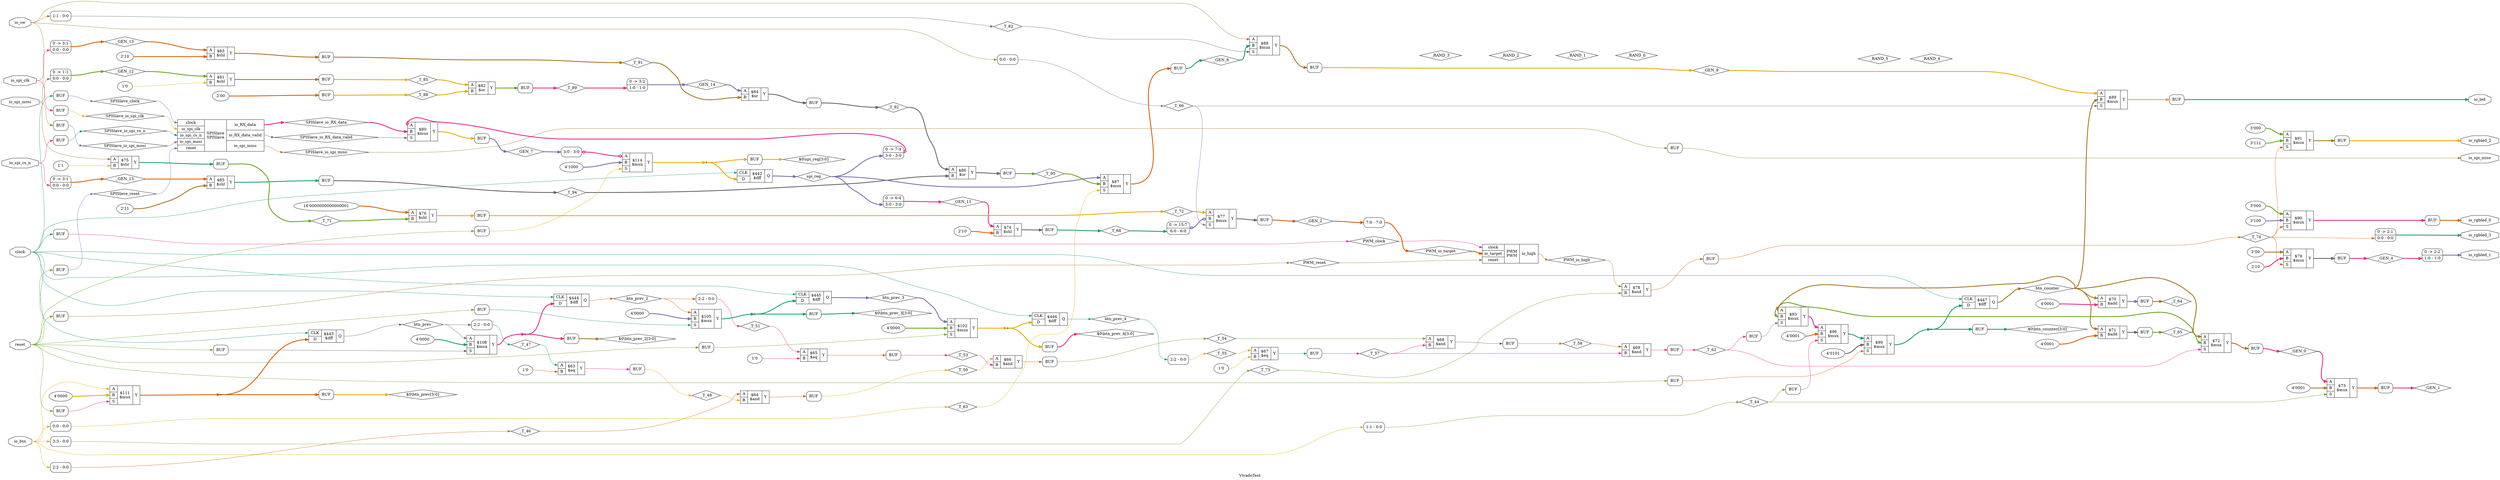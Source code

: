 digraph "VivadoTest" {
label="VivadoTest";
rankdir="LR";
remincross=true;
n52 [ shape=diamond, label="_GEN_9", color="black", fontcolor="black" ];
n53 [ shape=diamond, label="_GEN_8", color="black", fontcolor="black" ];
n54 [ shape=diamond, label="_T_95", color="black", fontcolor="black" ];
n55 [ shape=diamond, label="_T_94", color="black", fontcolor="black" ];
n56 [ shape=diamond, label="_GEN_15", color="black", fontcolor="black" ];
n57 [ shape=diamond, label="_T_92", color="black", fontcolor="black" ];
n58 [ shape=diamond, label="_GEN_14", color="black", fontcolor="black" ];
n59 [ shape=diamond, label="_T_91", color="black", fontcolor="black" ];
n60 [ shape=diamond, label="_GEN_13", color="black", fontcolor="black" ];
n61 [ shape=diamond, label="_T_89", color="black", fontcolor="black" ];
n62 [ shape=diamond, label="_T_88", color="black", fontcolor="black" ];
n63 [ shape=diamond, label="_T_85", color="black", fontcolor="black" ];
n64 [ shape=diamond, label="_GEN_12", color="black", fontcolor="black" ];
n65 [ shape=diamond, label="_T_83", color="black", fontcolor="black" ];
n66 [ shape=diamond, label="_T_82", color="black", fontcolor="black" ];
n67 [ shape=diamond, label="_GEN_7", color="black", fontcolor="black" ];
n68 [ shape=diamond, label="_GEN_4", color="black", fontcolor="black" ];
n69 [ shape=diamond, label="_T_74", color="black", fontcolor="black" ];
n70 [ shape=diamond, label="_T_73", color="black", fontcolor="black" ];
n71 [ shape=diamond, label="_GEN_2", color="black", fontcolor="black" ];
n72 [ shape=diamond, label="_T_72", color="black", fontcolor="black" ];
n73 [ shape=diamond, label="_T_71", color="black", fontcolor="black" ];
n74 [ shape=diamond, label="_T_68", color="black", fontcolor="black" ];
n75 [ shape=diamond, label="_GEN_11", color="black", fontcolor="black" ];
n76 [ shape=diamond, label="_T_66", color="black", fontcolor="black" ];
n77 [ shape=diamond, label="_GEN_1", color="black", fontcolor="black" ];
n78 [ shape=diamond, label="_GEN_0", color="black", fontcolor="black" ];
n79 [ shape=diamond, label="_T_65", color="black", fontcolor="black" ];
n80 [ shape=diamond, label="_T_64", color="black", fontcolor="black" ];
n81 [ shape=diamond, label="_T_62", color="black", fontcolor="black" ];
n82 [ shape=diamond, label="_T_58", color="black", fontcolor="black" ];
n83 [ shape=diamond, label="_T_57", color="black", fontcolor="black" ];
n84 [ shape=diamond, label="_T_55", color="black", fontcolor="black" ];
n85 [ shape=diamond, label="_T_54", color="black", fontcolor="black" ];
n86 [ shape=diamond, label="_T_53", color="black", fontcolor="black" ];
n87 [ shape=diamond, label="_T_51", color="black", fontcolor="black" ];
n88 [ shape=diamond, label="_T_50", color="black", fontcolor="black" ];
n89 [ shape=diamond, label="_T_49", color="black", fontcolor="black" ];
n90 [ shape=diamond, label="_T_47", color="black", fontcolor="black" ];
n91 [ shape=diamond, label="_T_46", color="black", fontcolor="black" ];
n92 [ shape=diamond, label="_T_44", color="black", fontcolor="black" ];
n93 [ shape=diamond, label="_RAND_5", color="black", fontcolor="black" ];
n94 [ shape=diamond, label="btn_counter", color="black", fontcolor="black" ];
n95 [ shape=diamond, label="_RAND_4", color="black", fontcolor="black" ];
n96 [ shape=diamond, label="btn_prev_4", color="black", fontcolor="black" ];
n97 [ shape=diamond, label="_RAND_3", color="black", fontcolor="black" ];
n98 [ shape=diamond, label="btn_prev_3", color="black", fontcolor="black" ];
n99 [ shape=diamond, label="_RAND_2", color="black", fontcolor="black" ];
n100 [ shape=diamond, label="btn_prev_2", color="black", fontcolor="black" ];
n101 [ shape=diamond, label="_RAND_1", color="black", fontcolor="black" ];
n102 [ shape=diamond, label="btn_prev", color="black", fontcolor="black" ];
n103 [ shape=diamond, label="_RAND_0", color="black", fontcolor="black" ];
n104 [ shape=diamond, label="spi_reg", color="black", fontcolor="black" ];
n105 [ shape=diamond, label="SPISlave_io_spi_cs_n", color="black", fontcolor="black" ];
n106 [ shape=diamond, label="SPISlave_io_spi_clk", color="black", fontcolor="black" ];
n107 [ shape=diamond, label="SPISlave_io_spi_miso", color="black", fontcolor="black" ];
n108 [ shape=diamond, label="SPISlave_io_spi_mosi", color="black", fontcolor="black" ];
n109 [ shape=diamond, label="SPISlave_io_RX_data", color="black", fontcolor="black" ];
n110 [ shape=diamond, label="SPISlave_io_RX_data_valid", color="black", fontcolor="black" ];
n111 [ shape=diamond, label="SPISlave_reset", color="black", fontcolor="black" ];
n112 [ shape=diamond, label="SPISlave_clock", color="black", fontcolor="black" ];
n113 [ shape=diamond, label="PWM_io_target", color="black", fontcolor="black" ];
n114 [ shape=diamond, label="PWM_io_high", color="black", fontcolor="black" ];
n115 [ shape=diamond, label="PWM_reset", color="black", fontcolor="black" ];
n116 [ shape=diamond, label="PWM_clock", color="black", fontcolor="black" ];
n117 [ shape=octagon, label="io_spi_cs_n", color="black", fontcolor="black" ];
n118 [ shape=octagon, label="io_spi_clk", color="black", fontcolor="black" ];
n119 [ shape=octagon, label="io_spi_miso", color="black", fontcolor="black" ];
n120 [ shape=octagon, label="io_spi_mosi", color="black", fontcolor="black" ];
n121 [ shape=octagon, label="io_rgbled_3", color="black", fontcolor="black" ];
n122 [ shape=octagon, label="io_rgbled_2", color="black", fontcolor="black" ];
n123 [ shape=octagon, label="io_rgbled_1", color="black", fontcolor="black" ];
n124 [ shape=octagon, label="io_rgbled_0", color="black", fontcolor="black" ];
n125 [ shape=octagon, label="io_led", color="black", fontcolor="black" ];
n126 [ shape=octagon, label="io_sw", color="black", fontcolor="black" ];
n127 [ shape=octagon, label="io_btn", color="black", fontcolor="black" ];
n128 [ shape=octagon, label="reset", color="black", fontcolor="black" ];
n129 [ shape=octagon, label="clock", color="black", fontcolor="black" ];
{ rank="source"; n117; n118; n120; n126; n127; n128; n129;}
{ rank="sink"; n119; n121; n122; n123; n124; n125;}
c133 [ shape=record, label="{{<p130> CLK|<p131> D}|$447\n$dff|{<p132> Q}}" ];
c134 [ shape=record, label="{{<p130> CLK|<p131> D}|$446\n$dff|{<p132> Q}}" ];
c135 [ shape=record, label="{{<p130> CLK|<p131> D}|$445\n$dff|{<p132> Q}}" ];
c136 [ shape=record, label="{{<p130> CLK|<p131> D}|$444\n$dff|{<p132> Q}}" ];
c137 [ shape=record, label="{{<p130> CLK|<p131> D}|$443\n$dff|{<p132> Q}}" ];
c138 [ shape=record, label="{{<p130> CLK|<p131> D}|$442\n$dff|{<p132> Q}}" ];
v0 [ label="4'1000" ];
c143 [ shape=record, label="{{<p139> A|<p140> B|<p141> S}|$114\n$mux|{<p142> Y}}" ];
x1 [ shape=record, style=rounded, label="<s0> 3:0 - 3:0 " ];
x1:e -> c143:p139:w [arrowhead=odiamond, arrowtail=odiamond, dir=both, colorscheme="dark28", color="4", fontcolor="4", style="setlinewidth(3)", label=""];
v2 [ label="4'0000" ];
c144 [ shape=record, label="{{<p139> A|<p140> B|<p141> S}|$111\n$mux|{<p142> Y}}" ];
v3 [ label="4'0000" ];
c145 [ shape=record, label="{{<p139> A|<p140> B|<p141> S}|$108\n$mux|{<p142> Y}}" ];
v4 [ label="4'0000" ];
c146 [ shape=record, label="{{<p139> A|<p140> B|<p141> S}|$105\n$mux|{<p142> Y}}" ];
v5 [ label="4'0000" ];
c147 [ shape=record, label="{{<p139> A|<p140> B|<p141> S}|$102\n$mux|{<p142> Y}}" ];
v6 [ label="4'0101" ];
c148 [ shape=record, label="{{<p139> A|<p140> B|<p141> S}|$99\n$mux|{<p142> Y}}" ];
v7 [ label="4'0001" ];
c149 [ shape=record, label="{{<p139> A|<p140> B|<p141> S}|$96\n$mux|{<p142> Y}}" ];
c150 [ shape=record, label="{{<p139> A|<p140> B|<p141> S}|$93\n$mux|{<p142> Y}}" ];
v8 [ label="3'111" ];
v9 [ label="3'000" ];
c151 [ shape=record, label="{{<p139> A|<p140> B|<p141> S}|$91\n$mux|{<p142> Y}}" ];
v10 [ label="3'100" ];
v11 [ label="3'000" ];
c152 [ shape=record, label="{{<p139> A|<p140> B|<p141> S}|$90\n$mux|{<p142> Y}}" ];
c153 [ shape=record, label="{{<p139> A|<p140> B|<p141> S}|$89\n$mux|{<p142> Y}}" ];
c154 [ shape=record, label="{{<p139> A|<p140> B|<p141> S}|$88\n$mux|{<p142> Y}}" ];
c155 [ shape=record, label="{{<p139> A|<p140> B|<p141> S}|$87\n$mux|{<p142> Y}}" ];
c156 [ shape=record, label="{{<p139> A|<p140> B}|$86\n$or|{<p142> Y}}" ];
v12 [ label="2'11" ];
c157 [ shape=record, label="{{<p139> A|<p140> B}|$85\n$shl|{<p142> Y}}" ];
c158 [ shape=record, label="{{<p139> A|<p140> B}|$84\n$or|{<p142> Y}}" ];
v13 [ label="2'10" ];
c159 [ shape=record, label="{{<p139> A|<p140> B}|$83\n$shl|{<p142> Y}}" ];
c160 [ shape=record, label="{{<p139> A|<p140> B}|$82\n$or|{<p142> Y}}" ];
v14 [ label="1'0" ];
c161 [ shape=record, label="{{<p139> A|<p140> B}|$81\n$shl|{<p142> Y}}" ];
c162 [ shape=record, label="{{<p139> A|<p140> B|<p141> S}|$80\n$mux|{<p142> Y}}" ];
x15 [ shape=record, style=rounded, label="0 -&gt; 7:4 |<s0> 3:0 - 3:0 " ];
x15:e -> c162:p139:w [arrowhead=odiamond, arrowtail=odiamond, dir=both, colorscheme="dark28", color="4", fontcolor="4", style="setlinewidth(3)", label=""];
v16 [ label="2'10" ];
v17 [ label="2'00" ];
c163 [ shape=record, label="{{<p139> A|<p140> B|<p141> S}|$79\n$mux|{<p142> Y}}" ];
c164 [ shape=record, label="{{<p139> A|<p140> B}|$78\n$and|{<p142> Y}}" ];
c165 [ shape=record, label="{{<p139> A|<p140> B|<p141> S}|$77\n$mux|{<p142> Y}}" ];
x18 [ shape=record, style=rounded, label="0 -&gt; 15:7 |<s0> 6:0 - 6:0 " ];
x18:e -> c165:p140:w [arrowhead=odiamond, arrowtail=odiamond, dir=both, colorscheme="dark28", color="3", fontcolor="3", style="setlinewidth(3)", label=""];
v19 [ label="16'0000000000000001" ];
c166 [ shape=record, label="{{<p139> A|<p140> B}|$76\n$shl|{<p142> Y}}" ];
v20 [ label="1'1" ];
c167 [ shape=record, label="{{<p139> A|<p140> B}|$75\n$shr|{<p142> Y}}" ];
v21 [ label="2'10" ];
c168 [ shape=record, label="{{<p139> A|<p140> B}|$74\n$shl|{<p142> Y}}" ];
v22 [ label="4'0001" ];
c169 [ shape=record, label="{{<p139> A|<p140> B|<p141> S}|$73\n$mux|{<p142> Y}}" ];
c170 [ shape=record, label="{{<p139> A|<p140> B|<p141> S}|$72\n$mux|{<p142> Y}}" ];
v23 [ label="4'0001" ];
c171 [ shape=record, label="{{<p139> A|<p140> B}|$71\n$add|{<p142> Y}}" ];
v24 [ label="4'0001" ];
c172 [ shape=record, label="{{<p139> A|<p140> B}|$70\n$add|{<p142> Y}}" ];
c173 [ shape=record, label="{{<p139> A|<p140> B}|$69\n$and|{<p142> Y}}" ];
c174 [ shape=record, label="{{<p139> A|<p140> B}|$68\n$and|{<p142> Y}}" ];
v25 [ label="1'0" ];
c175 [ shape=record, label="{{<p139> A|<p140> B}|$67\n$eq|{<p142> Y}}" ];
c176 [ shape=record, label="{{<p139> A|<p140> B}|$66\n$and|{<p142> Y}}" ];
v26 [ label="1'0" ];
c177 [ shape=record, label="{{<p139> A|<p140> B}|$65\n$eq|{<p142> Y}}" ];
c178 [ shape=record, label="{{<p139> A|<p140> B}|$64\n$and|{<p142> Y}}" ];
v27 [ label="1'0" ];
c179 [ shape=record, label="{{<p139> A|<p140> B}|$63\n$eq|{<p142> Y}}" ];
c182 [ shape=record, label="{{<p129> clock|<p118> io_spi_clk|<p117> io_spi_cs_n|<p120> io_spi_mosi|<p128> reset}|SPISlave\nSPISlave|{<p180> io_RX_data|<p181> io_RX_data_valid|<p119> io_spi_miso}}" ];
c185 [ shape=record, label="{{<p129> clock|<p183> io_target|<p128> reset}|PWM\nPWM|{<p184> io_high}}" ];
x28 [ shape=record, style=rounded, label="<s0> 1:1 - 0:0 " ];
x29 [ shape=record, style=rounded, label="<s0> 2:2 - 0:0 " ];
x30 [ shape=record, style=rounded, label="<s0> 2:2 - 0:0 " ];
x31 [shape=box, style=rounded, label="BUF"];
x32 [shape=box, style=rounded, label="BUF"];
x33 [ shape=record, style=rounded, label="<s0> 2:2 - 0:0 " ];
x34 [shape=box, style=rounded, label="BUF"];
x35 [shape=box, style=rounded, label="BUF"];
x36 [ shape=record, style=rounded, label="<s0> 2:2 - 0:0 " ];
x37 [shape=box, style=rounded, label="BUF"];
x38 [shape=box, style=rounded, label="BUF"];
x39 [shape=box, style=rounded, label="BUF"];
x40 [shape=box, style=rounded, label="BUF"];
x41 [shape=box, style=rounded, label="BUF"];
x42 [shape=box, style=rounded, label="BUF"];
x43 [shape=box, style=rounded, label="BUF"];
x44 [ shape=record, style=rounded, label="<s0> 0:0 - 0:0 " ];
x45 [ shape=record, style=rounded, label="0 -&gt; 6:4 |<s0> 3:0 - 3:0 " ];
x46 [shape=box, style=rounded, label="BUF"];
x47 [shape=box, style=rounded, label="BUF"];
x48 [shape=box, style=rounded, label="BUF"];
x49 [shape=box, style=rounded, label="BUF"];
x50 [ shape=record, style=rounded, label="<s0> 3:3 - 0:0 " ];
x51 [shape=box, style=rounded, label="BUF"];
x52 [shape=box, style=rounded, label="BUF"];
x53 [shape=box, style=rounded, label="BUF"];
x54 [ shape=record, style=rounded, label="<s0> 1:1 - 0:0 " ];
x55 [ shape=record, style=rounded, label="<s0> 0:0 - 0:0 " ];
x56 [ shape=record, style=rounded, label="0 -&gt; 1:1 |<s0> 0:0 - 0:0 " ];
x57 [shape=box, style=rounded, label="BUF"];
v58 [ label="2'00" ];
x59 [shape=box, style=rounded, label="BUF"];
x60 [shape=box, style=rounded, label="BUF"];
x61 [ shape=record, style=rounded, label="0 -&gt; 3:1 |<s0> 0:0 - 0:0 " ];
x62 [shape=box, style=rounded, label="BUF"];
x63 [ shape=record, style=rounded, label="0 -&gt; 3:2 |<s0> 1:0 - 1:0 " ];
x64 [shape=box, style=rounded, label="BUF"];
x65 [ shape=record, style=rounded, label="0 -&gt; 3:1 |<s0> 0:0 - 0:0 " ];
x66 [shape=box, style=rounded, label="BUF"];
x67 [shape=box, style=rounded, label="BUF"];
x68 [shape=box, style=rounded, label="BUF"];
x69 [shape=box, style=rounded, label="BUF"];
x70 [shape=box, style=rounded, label="BUF"];
x71 [shape=box, style=rounded, label="BUF"];
x72 [ shape=record, style=rounded, label="0 -&gt; 2:2 |<s0> 1:0 - 1:0 " ];
x73 [shape=box, style=rounded, label="BUF"];
x74 [ shape=record, style=rounded, label="0 -&gt; 2:1 |<s0> 0:0 - 0:0 " ];
x75 [shape=box, style=rounded, label="BUF"];
x76 [shape=box, style=rounded, label="BUF"];
x77 [shape=box, style=rounded, label="BUF"];
x78 [ shape=record, style=rounded, label="<s0> 7:0 - 7:0 " ];
x79 [shape=box, style=rounded, label="BUF"];
x80 [shape=box, style=rounded, label="BUF"];
x81 [shape=box, style=rounded, label="BUF"];
x82 [shape=box, style=rounded, label="BUF"];
x83 [shape=box, style=rounded, label="BUF"];
x84 [shape=box, style=rounded, label="BUF"];
x85 [shape=box, style=rounded, label="BUF"];
x86 [shape=box, style=rounded, label="BUF"];
x87 [shape=box, style=rounded, label="BUF"];
x88 [shape=box, style=rounded, label="BUF"];
x89 [shape=box, style=rounded, label="BUF"];
x90 [shape=box, style=rounded, label="BUF"];
x91 [shape=box, style=rounded, label="BUF"];
x92 [shape=box, style=rounded, label="BUF"];
x93 [shape=box, style=rounded, label="BUF"];
x94 [shape=box, style=rounded, label="BUF"];
x95 [shape=box, style=rounded, label="BUF"];
x96 [shape=box, style=rounded, label="BUF"];
x97 [shape=box, style=rounded, label="BUF"];
n1 [ shape=point ];
c143:p142:e -> n1:w [colorscheme="dark28", color="6", fontcolor="6", style="setlinewidth(3)", label=""];
n1:e -> c138:p131:w [colorscheme="dark28", color="6", fontcolor="6", style="setlinewidth(3)", label=""];
n1:e -> x97:w:w [colorscheme="dark28", color="6", fontcolor="6", style="setlinewidth(3)", label=""];
x88:e:e -> c147:p141:w [colorscheme="dark28", color="5", fontcolor="5", label=""];
c136:p132:e -> n100:w [colorscheme="dark28", color="2", fontcolor="2", label=""];
n100:e -> c146:p139:w [colorscheme="dark28", color="2", fontcolor="2", label=""];
n100:e -> x33:s0:w [colorscheme="dark28", color="2", fontcolor="2", label=""];
c137:p132:e -> n102:w [colorscheme="dark28", color="8", fontcolor="8", label=""];
n102:e -> c145:p139:w [colorscheme="dark28", color="8", fontcolor="8", label=""];
n102:e -> x30:s0:w [colorscheme="dark28", color="8", fontcolor="8", label=""];
c138:p132:e -> n104:w [colorscheme="dark28", color="3", fontcolor="3", style="setlinewidth(3)", label=""];
n104:e -> c155:p139:w [colorscheme="dark28", color="3", fontcolor="3", style="setlinewidth(3)", label=""];
n104:e -> x15:s0:w [colorscheme="dark28", color="3", fontcolor="3", style="setlinewidth(3)", label=""];
n104:e -> x45:s0:w [colorscheme="dark28", color="3", fontcolor="3", style="setlinewidth(3)", label=""];
x83:e:e -> n105:w [colorscheme="dark28", color="1", fontcolor="1", label=""];
n105:e -> c182:p117:w [colorscheme="dark28", color="1", fontcolor="1", label=""];
x82:e:e -> n106:w [colorscheme="dark28", color="6", fontcolor="6", label=""];
n106:e -> c182:p118:w [colorscheme="dark28", color="6", fontcolor="6", label=""];
c182:p119:e -> n107:w [colorscheme="dark28", color="7", fontcolor="7", label=""];
n107:e -> x75:w:w [colorscheme="dark28", color="7", fontcolor="7", label=""];
x81:e:e -> n108:w [colorscheme="dark28", color="3", fontcolor="3", label=""];
n108:e -> c182:p120:w [colorscheme="dark28", color="3", fontcolor="3", label=""];
c182:p180:e -> n109:w [colorscheme="dark28", color="4", fontcolor="4", style="setlinewidth(3)", label=""];
n109:e -> c162:p140:w [colorscheme="dark28", color="4", fontcolor="4", style="setlinewidth(3)", label=""];
n11 [ shape=point ];
c148:p142:e -> n11:w [colorscheme="dark28", color="1", fontcolor="1", style="setlinewidth(3)", label=""];
n11:e -> c133:p131:w [colorscheme="dark28", color="1", fontcolor="1", style="setlinewidth(3)", label=""];
n11:e -> x87:w:w [colorscheme="dark28", color="1", fontcolor="1", style="setlinewidth(3)", label=""];
c182:p181:e -> n110:w [colorscheme="dark28", color="8", fontcolor="8", label=""];
n110:e -> c162:p141:w [colorscheme="dark28", color="8", fontcolor="8", label=""];
x80:e:e -> n111:w [colorscheme="dark28", color="3", fontcolor="3", label=""];
n111:e -> c182:p128:w [colorscheme="dark28", color="3", fontcolor="3", label=""];
x79:e:e -> n112:w [colorscheme="dark28", color="3", fontcolor="3", label=""];
n112:e -> c182:p129:w [colorscheme="dark28", color="3", fontcolor="3", label=""];
x78:e -> n113:w [colorscheme="dark28", color="2", fontcolor="2", style="setlinewidth(3)", label=""];
n113:e -> c185:p183:w [colorscheme="dark28", color="2", fontcolor="2", style="setlinewidth(3)", label=""];
c185:p184:e -> n114:w [colorscheme="dark28", color="7", fontcolor="7", label=""];
n114:e -> c164:p139:w [colorscheme="dark28", color="7", fontcolor="7", label=""];
x77:e:e -> n115:w [colorscheme="dark28", color="7", fontcolor="7", label=""];
n115:e -> c185:p128:w [colorscheme="dark28", color="7", fontcolor="7", label=""];
x76:e:e -> n116:w [colorscheme="dark28", color="4", fontcolor="4", label=""];
n116:e -> c185:p129:w [colorscheme="dark28", color="4", fontcolor="4", label=""];
n117:e -> x65:s0:w [colorscheme="dark28", color="4", fontcolor="4", label=""];
n117:e -> x83:w:w [colorscheme="dark28", color="4", fontcolor="4", label=""];
n118:e -> x61:s0:w [colorscheme="dark28", color="4", fontcolor="4", label=""];
n118:e -> x82:w:w [colorscheme="dark28", color="4", fontcolor="4", label=""];
x75:e:e -> n119:w [colorscheme="dark28", color="7", fontcolor="7", label=""];
x86:e:e -> c148:p141:w [colorscheme="dark28", color="2", fontcolor="2", label=""];
n120:e -> x56:s0:w [colorscheme="dark28", color="7", fontcolor="7", label=""];
n120:e -> x81:w:w [colorscheme="dark28", color="7", fontcolor="7", label=""];
x74:e -> n121:w [colorscheme="dark28", color="1", fontcolor="1", style="setlinewidth(3)", label=""];
x73:e:e -> n122:w [colorscheme="dark28", color="6", fontcolor="6", style="setlinewidth(3)", label=""];
x72:e -> n123:w [colorscheme="dark28", color="3", fontcolor="3", style="setlinewidth(3)", label=""];
x71:e:e -> n124:w [colorscheme="dark28", color="2", fontcolor="2", style="setlinewidth(3)", label=""];
x70:e:e -> n125:w [colorscheme="dark28", color="1", fontcolor="1", style="setlinewidth(3)", label=""];
n126:e -> c154:p139:w [colorscheme="dark28", color="7", fontcolor="7", label=""];
n126:e -> c167:p139:w [colorscheme="dark28", color="7", fontcolor="7", label=""];
n126:e -> x44:s0:w [colorscheme="dark28", color="7", fontcolor="7", label=""];
n126:e -> x54:s0:w [colorscheme="dark28", color="7", fontcolor="7", label=""];
n127:e -> c144:p139:w [colorscheme="dark28", color="6", fontcolor="6", label=""];
n127:e -> x28:s0:w [colorscheme="dark28", color="6", fontcolor="6", label=""];
n127:e -> x29:s0:w [colorscheme="dark28", color="6", fontcolor="6", label=""];
n127:e -> x50:s0:w [colorscheme="dark28", color="6", fontcolor="6", label=""];
n127:e -> x55:s0:w [colorscheme="dark28", color="6", fontcolor="6", label=""];
n128:e -> x77:w:w [colorscheme="dark28", color="5", fontcolor="5", label=""];
n128:e -> x80:w:w [colorscheme="dark28", color="5", fontcolor="5", label=""];
n128:e -> x86:w:w [colorscheme="dark28", color="5", fontcolor="5", label=""];
n128:e -> x88:w:w [colorscheme="dark28", color="5", fontcolor="5", label=""];
n128:e -> x90:w:w [colorscheme="dark28", color="5", fontcolor="5", label=""];
n128:e -> x92:w:w [colorscheme="dark28", color="5", fontcolor="5", label=""];
n128:e -> x94:w:w [colorscheme="dark28", color="5", fontcolor="5", label=""];
n128:e -> x96:w:w [colorscheme="dark28", color="5", fontcolor="5", label=""];
n129:e -> c133:p130:w [colorscheme="dark28", color="1", fontcolor="1", label=""];
n129:e -> c134:p130:w [colorscheme="dark28", color="1", fontcolor="1", label=""];
n129:e -> c135:p130:w [colorscheme="dark28", color="1", fontcolor="1", label=""];
n129:e -> c136:p130:w [colorscheme="dark28", color="1", fontcolor="1", label=""];
n129:e -> c137:p130:w [colorscheme="dark28", color="1", fontcolor="1", label=""];
n129:e -> c138:p130:w [colorscheme="dark28", color="1", fontcolor="1", label=""];
n129:e -> x76:w:w [colorscheme="dark28", color="1", fontcolor="1", label=""];
n129:e -> x79:w:w [colorscheme="dark28", color="1", fontcolor="1", label=""];
c149:p142:e -> c148:p139:w [colorscheme="dark28", color="1", fontcolor="1", style="setlinewidth(3)", label=""];
x85:e:e -> c149:p141:w [colorscheme="dark28", color="4", fontcolor="4", label=""];
c150:p142:e -> c149:p139:w [colorscheme="dark28", color="4", fontcolor="4", style="setlinewidth(3)", label=""];
x84:e:e -> c150:p141:w [colorscheme="dark28", color="3", fontcolor="3", label=""];
n17 [ shape=diamond, label="$0\\btn_counter[3:0]" ];
x87:e:e -> n17:w [colorscheme="dark28", color="1", fontcolor="1", style="setlinewidth(3)", label=""];
n18 [ shape=diamond, label="$0\\btn_prev_4[3:0]" ];
x89:e:e -> n18:w [colorscheme="dark28", color="4", fontcolor="4", style="setlinewidth(3)", label=""];
n19 [ shape=diamond, label="$0\\btn_prev_3[3:0]" ];
x91:e:e -> n19:w [colorscheme="dark28", color="1", fontcolor="1", style="setlinewidth(3)", label=""];
x96:e:e -> c143:p141:w [colorscheme="dark28", color="6", fontcolor="6", label=""];
n20 [ shape=diamond, label="$0\\btn_prev_2[3:0]" ];
x93:e:e -> n20:w [colorscheme="dark28", color="7", fontcolor="7", style="setlinewidth(3)", label=""];
n21 [ shape=diamond, label="$0\\btn_prev[3:0]" ];
x95:e:e -> n21:w [colorscheme="dark28", color="6", fontcolor="6", style="setlinewidth(3)", label=""];
n22 [ shape=diamond, label="$0\\spi_reg[3:0]" ];
x97:e:e -> n22:w [colorscheme="dark28", color="6", fontcolor="6", style="setlinewidth(3)", label=""];
c151:p142:e -> x73:w:w [colorscheme="dark28", color="7", fontcolor="7", style="setlinewidth(3)", label=""];
c152:p142:e -> x71:w:w [colorscheme="dark28", color="4", fontcolor="4", style="setlinewidth(3)", label=""];
c153:p142:e -> x70:w:w [colorscheme="dark28", color="6", fontcolor="6", style="setlinewidth(3)", label=""];
c154:p142:e -> x69:w:w [colorscheme="dark28", color="7", fontcolor="7", style="setlinewidth(3)", label=""];
c155:p142:e -> x68:w:w [colorscheme="dark28", color="2", fontcolor="2", style="setlinewidth(3)", label=""];
c156:p142:e -> x67:w:w [colorscheme="dark28", color="8", fontcolor="8", style="setlinewidth(3)", label=""];
c157:p142:e -> x66:w:w [colorscheme="dark28", color="1", fontcolor="1", style="setlinewidth(3)", label=""];
n3 [ shape=point ];
c144:p142:e -> n3:w [colorscheme="dark28", color="2", fontcolor="2", style="setlinewidth(3)", label=""];
n3:e -> c137:p131:w [colorscheme="dark28", color="2", fontcolor="2", style="setlinewidth(3)", label=""];
n3:e -> x95:w:w [colorscheme="dark28", color="2", fontcolor="2", style="setlinewidth(3)", label=""];
c158:p142:e -> x64:w:w [colorscheme="dark28", color="8", fontcolor="8", style="setlinewidth(3)", label=""];
c159:p142:e -> x62:w:w [colorscheme="dark28", color="7", fontcolor="7", style="setlinewidth(3)", label=""];
c160:p142:e -> x60:w:w [colorscheme="dark28", color="5", fontcolor="5", style="setlinewidth(3)", label=""];
c161:p142:e -> x57:w:w [colorscheme="dark28", color="7", fontcolor="7", style="setlinewidth(3)", label=""];
c162:p142:e -> x53:w:w [colorscheme="dark28", color="6", fontcolor="6", style="setlinewidth(3)", label=""];
c163:p142:e -> x52:w:w [colorscheme="dark28", color="8", fontcolor="8", style="setlinewidth(3)", label=""];
c164:p142:e -> x51:w:w [colorscheme="dark28", color="2", fontcolor="2", label=""];
c165:p142:e -> x49:w:w [colorscheme="dark28", color="8", fontcolor="8", style="setlinewidth(3)", label=""];
c166:p142:e -> x48:w:w [colorscheme="dark28", color="6", fontcolor="6", style="setlinewidth(3)", label=""];
c167:p142:e -> x47:w:w [colorscheme="dark28", color="1", fontcolor="1", style="setlinewidth(3)", label=""];
x94:e:e -> c144:p141:w [colorscheme="dark28", color="4", fontcolor="4", label=""];
c168:p142:e -> x46:w:w [colorscheme="dark28", color="8", fontcolor="8", style="setlinewidth(3)", label=""];
c169:p142:e -> x43:w:w [colorscheme="dark28", color="2", fontcolor="2", style="setlinewidth(3)", label=""];
c170:p142:e -> x42:w:w [colorscheme="dark28", color="7", fontcolor="7", style="setlinewidth(3)", label=""];
c171:p142:e -> x41:w:w [colorscheme="dark28", color="8", fontcolor="8", style="setlinewidth(3)", label=""];
c172:p142:e -> x40:w:w [colorscheme="dark28", color="3", fontcolor="3", style="setlinewidth(3)", label=""];
c173:p142:e -> x39:w:w [colorscheme="dark28", color="4", fontcolor="4", label=""];
c174:p142:e -> x38:w:w [colorscheme="dark28", color="8", fontcolor="8", label=""];
c175:p142:e -> x37:w:w [colorscheme="dark28", color="1", fontcolor="1", label=""];
c176:p142:e -> x35:w:w [colorscheme="dark28", color="2", fontcolor="2", label=""];
c177:p142:e -> x34:w:w [colorscheme="dark28", color="2", fontcolor="2", label=""];
n5 [ shape=point ];
c145:p142:e -> n5:w [colorscheme="dark28", color="4", fontcolor="4", style="setlinewidth(3)", label=""];
n5:e -> c136:p131:w [colorscheme="dark28", color="4", fontcolor="4", style="setlinewidth(3)", label=""];
n5:e -> x93:w:w [colorscheme="dark28", color="4", fontcolor="4", style="setlinewidth(3)", label=""];
c178:p142:e -> x32:w:w [colorscheme="dark28", color="2", fontcolor="2", label=""];
c179:p142:e -> x31:w:w [colorscheme="dark28", color="4", fontcolor="4", label=""];
x69:e:e -> n52:w [colorscheme="dark28", color="6", fontcolor="6", style="setlinewidth(3)", label=""];
n52:e -> c153:p139:w [colorscheme="dark28", color="6", fontcolor="6", style="setlinewidth(3)", label=""];
x68:e:e -> n53:w [colorscheme="dark28", color="1", fontcolor="1", style="setlinewidth(3)", label=""];
n53:e -> c154:p140:w [colorscheme="dark28", color="1", fontcolor="1", style="setlinewidth(3)", label=""];
x67:e:e -> n54:w [colorscheme="dark28", color="5", fontcolor="5", style="setlinewidth(3)", label=""];
n54:e -> c155:p140:w [colorscheme="dark28", color="5", fontcolor="5", style="setlinewidth(3)", label=""];
x66:e:e -> n55:w [colorscheme="dark28", color="8", fontcolor="8", style="setlinewidth(3)", label=""];
n55:e -> c156:p140:w [colorscheme="dark28", color="8", fontcolor="8", style="setlinewidth(3)", label=""];
x65:e -> n56:w [colorscheme="dark28", color="2", fontcolor="2", style="setlinewidth(3)", label=""];
n56:e -> c157:p139:w [colorscheme="dark28", color="2", fontcolor="2", style="setlinewidth(3)", label=""];
x64:e:e -> n57:w [colorscheme="dark28", color="8", fontcolor="8", style="setlinewidth(3)", label=""];
n57:e -> c156:p139:w [colorscheme="dark28", color="8", fontcolor="8", style="setlinewidth(3)", label=""];
x63:e -> n58:w [colorscheme="dark28", color="3", fontcolor="3", style="setlinewidth(3)", label=""];
n58:e -> c158:p139:w [colorscheme="dark28", color="3", fontcolor="3", style="setlinewidth(3)", label=""];
x62:e:e -> n59:w [colorscheme="dark28", color="7", fontcolor="7", style="setlinewidth(3)", label=""];
n59:e -> c158:p140:w [colorscheme="dark28", color="7", fontcolor="7", style="setlinewidth(3)", label=""];
x92:e:e -> c145:p141:w [colorscheme="dark28", color="8", fontcolor="8", label=""];
x61:e -> n60:w [colorscheme="dark28", color="2", fontcolor="2", style="setlinewidth(3)", label=""];
n60:e -> c159:p139:w [colorscheme="dark28", color="2", fontcolor="2", style="setlinewidth(3)", label=""];
x60:e:e -> n61:w [colorscheme="dark28", color="4", fontcolor="4", style="setlinewidth(3)", label=""];
n61:e -> x63:s0:w [colorscheme="dark28", color="4", fontcolor="4", style="setlinewidth(3)", label=""];
x59:e:e -> n62:w [colorscheme="dark28", color="6", fontcolor="6", style="setlinewidth(3)", label=""];
n62:e -> c160:p140:w [colorscheme="dark28", color="6", fontcolor="6", style="setlinewidth(3)", label=""];
x57:e:e -> n63:w [colorscheme="dark28", color="6", fontcolor="6", style="setlinewidth(3)", label=""];
n63:e -> c160:p139:w [colorscheme="dark28", color="6", fontcolor="6", style="setlinewidth(3)", label=""];
x56:e -> n64:w [colorscheme="dark28", color="5", fontcolor="5", style="setlinewidth(3)", label=""];
n64:e -> c161:p139:w [colorscheme="dark28", color="5", fontcolor="5", style="setlinewidth(3)", label=""];
x55:e -> n65:w [colorscheme="dark28", color="6", fontcolor="6", label=""];
n65:e -> c155:p141:w [colorscheme="dark28", color="6", fontcolor="6", label=""];
x54:e -> n66:w [colorscheme="dark28", color="8", fontcolor="8", label=""];
n66:e -> c154:p141:w [colorscheme="dark28", color="8", fontcolor="8", label=""];
x53:e:e -> n67:w [colorscheme="dark28", color="3", fontcolor="3", style="setlinewidth(3)", label=""];
n67:e -> x1:s0:w [colorscheme="dark28", color="3", fontcolor="3", style="setlinewidth(3)", label=""];
x52:e:e -> n68:w [colorscheme="dark28", color="4", fontcolor="4", style="setlinewidth(3)", label=""];
n68:e -> x72:s0:w [colorscheme="dark28", color="4", fontcolor="4", style="setlinewidth(3)", label=""];
x51:e:e -> n69:w [colorscheme="dark28", color="2", fontcolor="2", label=""];
n69:e -> c151:p141:w [colorscheme="dark28", color="2", fontcolor="2", label=""];
n69:e -> c152:p141:w [colorscheme="dark28", color="2", fontcolor="2", label=""];
n69:e -> c163:p141:w [colorscheme="dark28", color="2", fontcolor="2", label=""];
n69:e -> x74:s0:w [colorscheme="dark28", color="2", fontcolor="2", label=""];
n7 [ shape=point ];
c146:p142:e -> n7:w [colorscheme="dark28", color="1", fontcolor="1", style="setlinewidth(3)", label=""];
n7:e -> c135:p131:w [colorscheme="dark28", color="1", fontcolor="1", style="setlinewidth(3)", label=""];
n7:e -> x91:w:w [colorscheme="dark28", color="1", fontcolor="1", style="setlinewidth(3)", label=""];
x50:e -> n70:w [colorscheme="dark28", color="5", fontcolor="5", label=""];
n70:e -> c164:p140:w [colorscheme="dark28", color="5", fontcolor="5", label=""];
x49:e:e -> n71:w [colorscheme="dark28", color="2", fontcolor="2", style="setlinewidth(3)", label=""];
n71:e -> x78:s0:w [colorscheme="dark28", color="2", fontcolor="2", style="setlinewidth(3)", label=""];
x48:e:e -> n72:w [colorscheme="dark28", color="6", fontcolor="6", style="setlinewidth(3)", label=""];
n72:e -> c165:p139:w [colorscheme="dark28", color="6", fontcolor="6", style="setlinewidth(3)", label=""];
x47:e:e -> n73:w [colorscheme="dark28", color="5", fontcolor="5", style="setlinewidth(3)", label=""];
n73:e -> c166:p140:w [colorscheme="dark28", color="5", fontcolor="5", style="setlinewidth(3)", label=""];
x46:e:e -> n74:w [colorscheme="dark28", color="1", fontcolor="1", style="setlinewidth(3)", label=""];
n74:e -> x18:s0:w [colorscheme="dark28", color="1", fontcolor="1", style="setlinewidth(3)", label=""];
x45:e -> n75:w [colorscheme="dark28", color="4", fontcolor="4", style="setlinewidth(3)", label=""];
n75:e -> c168:p139:w [colorscheme="dark28", color="4", fontcolor="4", style="setlinewidth(3)", label=""];
x44:e -> n76:w [colorscheme="dark28", color="3", fontcolor="3", label=""];
n76:e -> c153:p141:w [colorscheme="dark28", color="3", fontcolor="3", label=""];
n76:e -> c165:p141:w [colorscheme="dark28", color="3", fontcolor="3", label=""];
x43:e:e -> n77:w [colorscheme="dark28", color="4", fontcolor="4", style="setlinewidth(3)", label=""];
x42:e:e -> n78:w [colorscheme="dark28", color="4", fontcolor="4", style="setlinewidth(3)", label=""];
n78:e -> c169:p139:w [colorscheme="dark28", color="4", fontcolor="4", style="setlinewidth(3)", label=""];
x41:e:e -> n79:w [colorscheme="dark28", color="5", fontcolor="5", style="setlinewidth(3)", label=""];
n79:e -> c150:p140:w [colorscheme="dark28", color="5", fontcolor="5", style="setlinewidth(3)", label=""];
n79:e -> c170:p140:w [colorscheme="dark28", color="5", fontcolor="5", style="setlinewidth(3)", label=""];
x90:e:e -> c146:p141:w [colorscheme="dark28", color="1", fontcolor="1", label=""];
x40:e:e -> n80:w [colorscheme="dark28", color="7", fontcolor="7", style="setlinewidth(3)", label=""];
x39:e:e -> n81:w [colorscheme="dark28", color="4", fontcolor="4", label=""];
n81:e -> c170:p141:w [colorscheme="dark28", color="4", fontcolor="4", label=""];
n81:e -> x84:w:w [colorscheme="dark28", color="4", fontcolor="4", label=""];
x38:e:e -> n82:w [colorscheme="dark28", color="2", fontcolor="2", label=""];
n82:e -> c173:p139:w [colorscheme="dark28", color="2", fontcolor="2", label=""];
x37:e:e -> n83:w [colorscheme="dark28", color="4", fontcolor="4", label=""];
n83:e -> c173:p140:w [colorscheme="dark28", color="4", fontcolor="4", label=""];
n83:e -> c174:p140:w [colorscheme="dark28", color="4", fontcolor="4", label=""];
x36:e -> n84:w [colorscheme="dark28", color="6", fontcolor="6", label=""];
n84:e -> c175:p139:w [colorscheme="dark28", color="6", fontcolor="6", label=""];
x35:e:e -> n85:w [colorscheme="dark28", color="5", fontcolor="5", label=""];
n85:e -> c174:p139:w [colorscheme="dark28", color="5", fontcolor="5", label=""];
x34:e:e -> n86:w [colorscheme="dark28", color="4", fontcolor="4", label=""];
n86:e -> c176:p140:w [colorscheme="dark28", color="4", fontcolor="4", label=""];
x33:e -> n87:w [colorscheme="dark28", color="4", fontcolor="4", label=""];
n87:e -> c177:p139:w [colorscheme="dark28", color="4", fontcolor="4", label=""];
x32:e:e -> n88:w [colorscheme="dark28", color="6", fontcolor="6", label=""];
n88:e -> c176:p139:w [colorscheme="dark28", color="6", fontcolor="6", label=""];
x31:e:e -> n89:w [colorscheme="dark28", color="6", fontcolor="6", label=""];
n89:e -> c178:p140:w [colorscheme="dark28", color="6", fontcolor="6", label=""];
n9 [ shape=point ];
c147:p142:e -> n9:w [colorscheme="dark28", color="6", fontcolor="6", style="setlinewidth(3)", label=""];
n9:e -> c134:p131:w [colorscheme="dark28", color="6", fontcolor="6", style="setlinewidth(3)", label=""];
n9:e -> x89:w:w [colorscheme="dark28", color="6", fontcolor="6", style="setlinewidth(3)", label=""];
x30:e -> n90:w [colorscheme="dark28", color="1", fontcolor="1", label=""];
n90:e -> c179:p139:w [colorscheme="dark28", color="1", fontcolor="1", label=""];
x29:e -> n91:w [colorscheme="dark28", color="2", fontcolor="2", label=""];
n91:e -> c178:p139:w [colorscheme="dark28", color="2", fontcolor="2", label=""];
x28:e -> n92:w [colorscheme="dark28", color="5", fontcolor="5", label=""];
n92:e -> c169:p141:w [colorscheme="dark28", color="5", fontcolor="5", label=""];
n92:e -> x85:w:w [colorscheme="dark28", color="5", fontcolor="5", label=""];
c133:p132:e -> n94:w [colorscheme="dark28", color="7", fontcolor="7", style="setlinewidth(3)", label=""];
n94:e -> c150:p139:w [colorscheme="dark28", color="7", fontcolor="7", style="setlinewidth(3)", label=""];
n94:e -> c153:p140:w [colorscheme="dark28", color="7", fontcolor="7", style="setlinewidth(3)", label=""];
n94:e -> c170:p139:w [colorscheme="dark28", color="7", fontcolor="7", style="setlinewidth(3)", label=""];
n94:e -> c171:p139:w [colorscheme="dark28", color="7", fontcolor="7", style="setlinewidth(3)", label=""];
n94:e -> c172:p139:w [colorscheme="dark28", color="7", fontcolor="7", style="setlinewidth(3)", label=""];
c134:p132:e -> n96:w [colorscheme="dark28", color="1", fontcolor="1", label=""];
n96:e -> x36:s0:w [colorscheme="dark28", color="1", fontcolor="1", label=""];
c135:p132:e -> n98:w [colorscheme="dark28", color="3", fontcolor="3", style="setlinewidth(3)", label=""];
n98:e -> c147:p139:w [colorscheme="dark28", color="3", fontcolor="3", style="setlinewidth(3)", label=""];
v0:e -> c143:p140:w [colorscheme="dark28", color="3", fontcolor="3", style="setlinewidth(3)", label=""];
v10:e -> c152:p140:w [colorscheme="dark28", color="3", fontcolor="3", style="setlinewidth(3)", label=""];
v11:e -> c152:p139:w [colorscheme="dark28", color="5", fontcolor="5", style="setlinewidth(3)", label=""];
v12:e -> c157:p140:w [colorscheme="dark28", color="7", fontcolor="7", style="setlinewidth(3)", label=""];
v13:e -> c159:p140:w [colorscheme="dark28", color="2", fontcolor="2", style="setlinewidth(3)", label=""];
v14:e -> c161:p140:w [colorscheme="dark28", color="6", fontcolor="6", label=""];
v16:e -> c163:p140:w [colorscheme="dark28", color="4", fontcolor="4", style="setlinewidth(3)", label=""];
v17:e -> c163:p139:w [colorscheme="dark28", color="7", fontcolor="7", style="setlinewidth(3)", label=""];
v19:e -> c166:p139:w [colorscheme="dark28", color="2", fontcolor="2", style="setlinewidth(3)", label=""];
v2:e -> c144:p140:w [colorscheme="dark28", color="6", fontcolor="6", style="setlinewidth(3)", label=""];
v20:e -> c167:p140:w [colorscheme="dark28", color="6", fontcolor="6", label=""];
v21:e -> c168:p140:w [colorscheme="dark28", color="2", fontcolor="2", style="setlinewidth(3)", label=""];
v22:e -> c169:p140:w [colorscheme="dark28", color="7", fontcolor="7", style="setlinewidth(3)", label=""];
v23:e -> c171:p140:w [colorscheme="dark28", color="2", fontcolor="2", style="setlinewidth(3)", label=""];
v24:e -> c172:p140:w [colorscheme="dark28", color="4", fontcolor="4", style="setlinewidth(3)", label=""];
v25:e -> c175:p140:w [colorscheme="dark28", color="6", fontcolor="6", label=""];
v26:e -> c177:p140:w [colorscheme="dark28", color="4", fontcolor="4", label=""];
v27:e -> c179:p140:w [colorscheme="dark28", color="2", fontcolor="2", label=""];
v3:e -> c145:p140:w [colorscheme="dark28", color="1", fontcolor="1", style="setlinewidth(3)", label=""];
v4:e -> c146:p140:w [colorscheme="dark28", color="3", fontcolor="3", style="setlinewidth(3)", label=""];
v5:e -> c147:p140:w [colorscheme="dark28", color="5", fontcolor="5", style="setlinewidth(3)", label=""];
v58:e -> x59:w:w [colorscheme="dark28", color="2", fontcolor="2", style="setlinewidth(3)", label=""];
v6:e -> c148:p140:w [colorscheme="dark28", color="8", fontcolor="8", style="setlinewidth(3)", label=""];
v7:e -> c149:p140:w [colorscheme="dark28", color="2", fontcolor="2", style="setlinewidth(3)", label=""];
v8:e -> c151:p140:w [colorscheme="dark28", color="5", fontcolor="5", style="setlinewidth(3)", label=""];
v9:e -> c151:p139:w [colorscheme="dark28", color="5", fontcolor="5", style="setlinewidth(3)", label=""];
}
